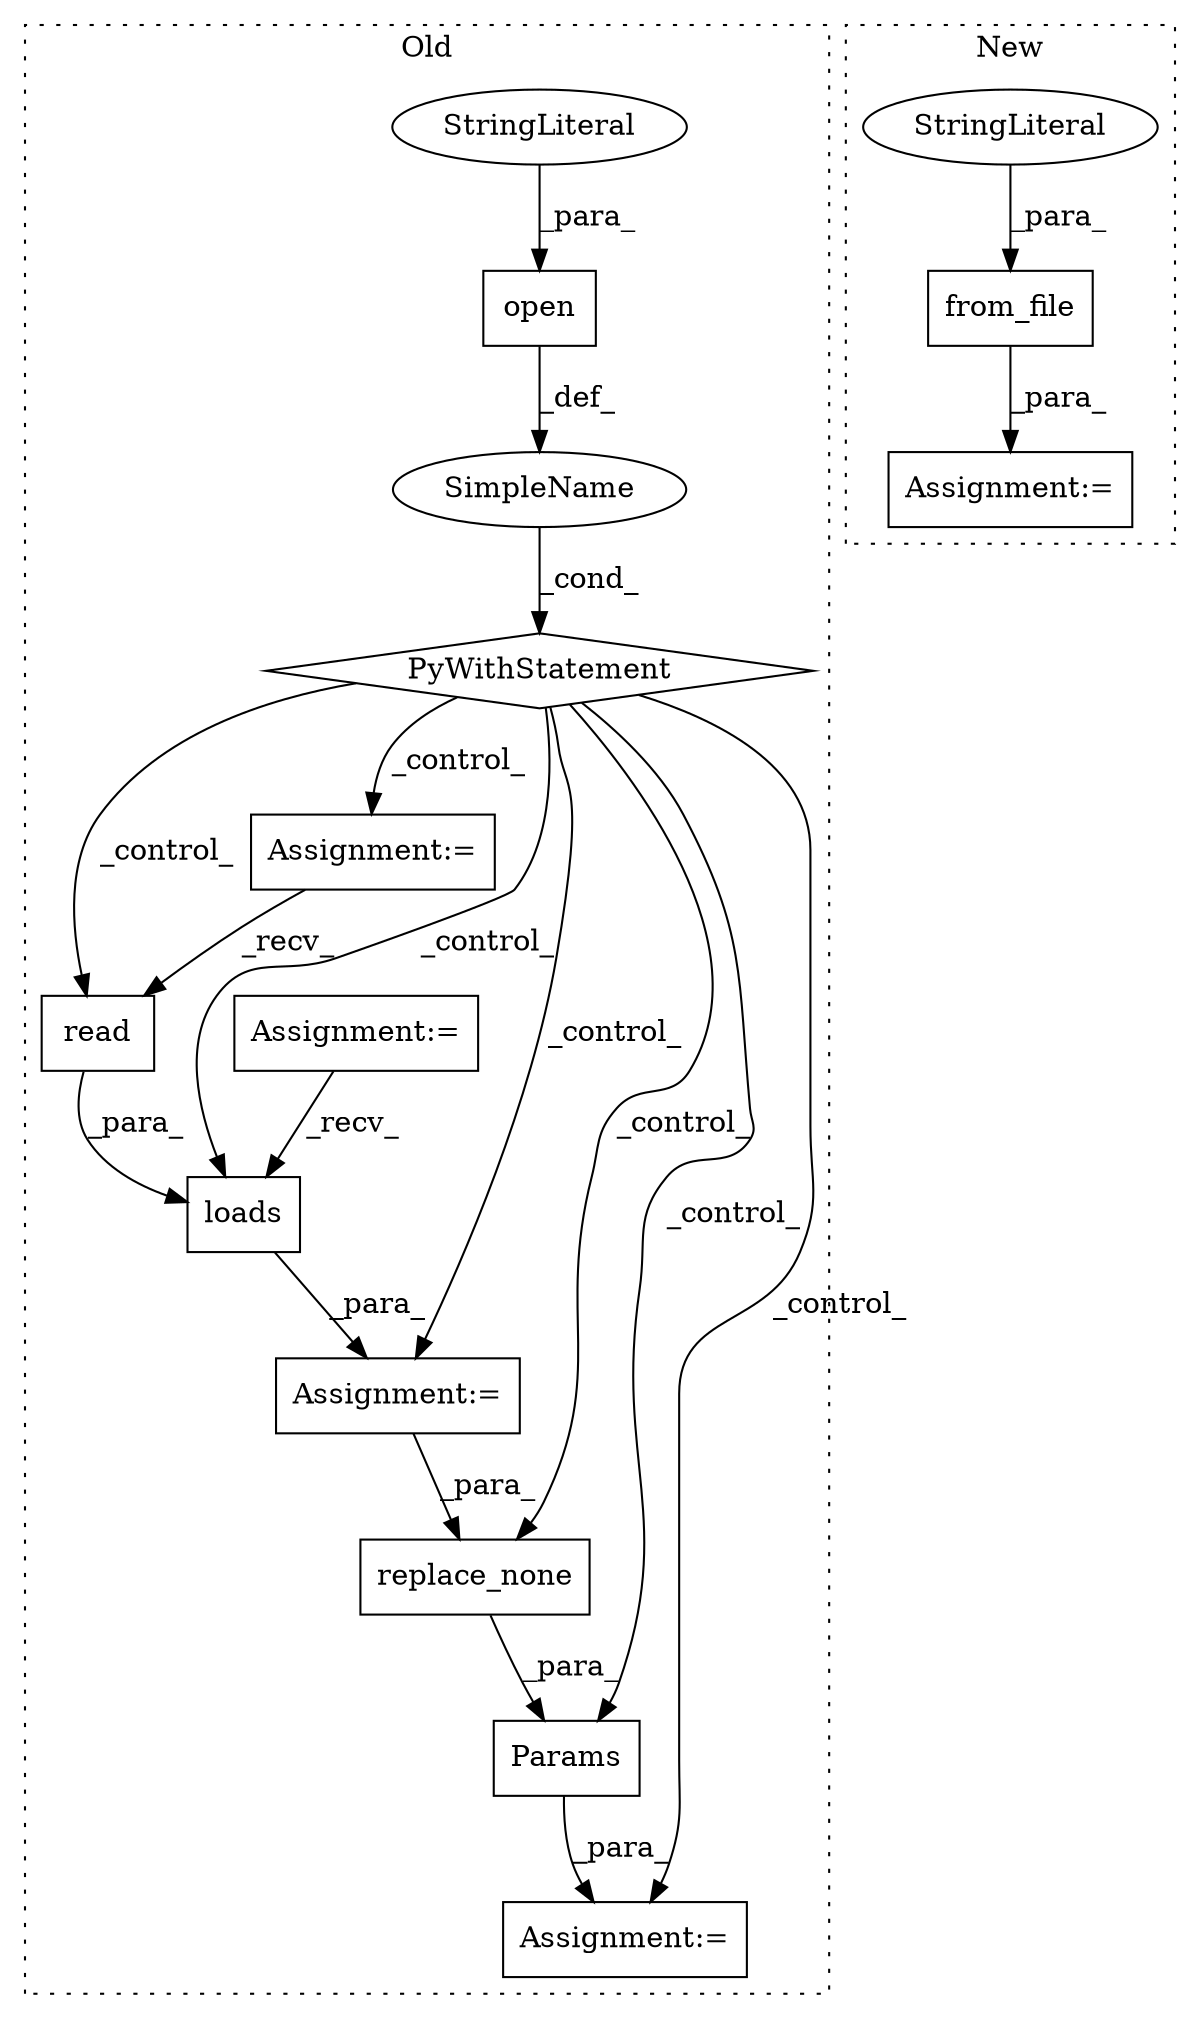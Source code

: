 digraph G {
subgraph cluster0 {
1 [label="Params" a="32" s="856,883" l="7,1" shape="box"];
5 [label="SimpleName" a="42" s="" l="" shape="ellipse"];
6 [label="replace_none" a="32" s="863,882" l="13,1" shape="box"];
7 [label="read" a="32" s="811" l="6" shape="box"];
8 [label="loads" a="32" s="803,817" l="6,1" shape="box"];
9 [label="PyWithStatement" a="104" s="694,765" l="10,2" shape="diamond"];
10 [label="Assignment:=" a="7" s="450" l="4" shape="box"];
11 [label="Assignment:=" a="7" s="797" l="1" shape="box"];
12 [label="Assignment:=" a="7" s="855" l="1" shape="box"];
13 [label="Assignment:=" a="7" s="782" l="1" shape="box"];
14 [label="open" a="32" s="704,764" l="5,1" shape="box"];
15 [label="StringLiteral" a="45" s="709" l="55" shape="ellipse"];
label = "Old";
style="dotted";
}
subgraph cluster1 {
2 [label="from_file" a="32" s="623,688" l="10,1" shape="box"];
3 [label="StringLiteral" a="45" s="633" l="55" shape="ellipse"];
4 [label="Assignment:=" a="7" s="615" l="1" shape="box"];
label = "New";
style="dotted";
}
1 -> 12 [label="_para_"];
2 -> 4 [label="_para_"];
3 -> 2 [label="_para_"];
5 -> 9 [label="_cond_"];
6 -> 1 [label="_para_"];
7 -> 8 [label="_para_"];
8 -> 11 [label="_para_"];
9 -> 13 [label="_control_"];
9 -> 12 [label="_control_"];
9 -> 6 [label="_control_"];
9 -> 7 [label="_control_"];
9 -> 8 [label="_control_"];
9 -> 1 [label="_control_"];
9 -> 11 [label="_control_"];
10 -> 8 [label="_recv_"];
11 -> 6 [label="_para_"];
13 -> 7 [label="_recv_"];
14 -> 5 [label="_def_"];
15 -> 14 [label="_para_"];
}